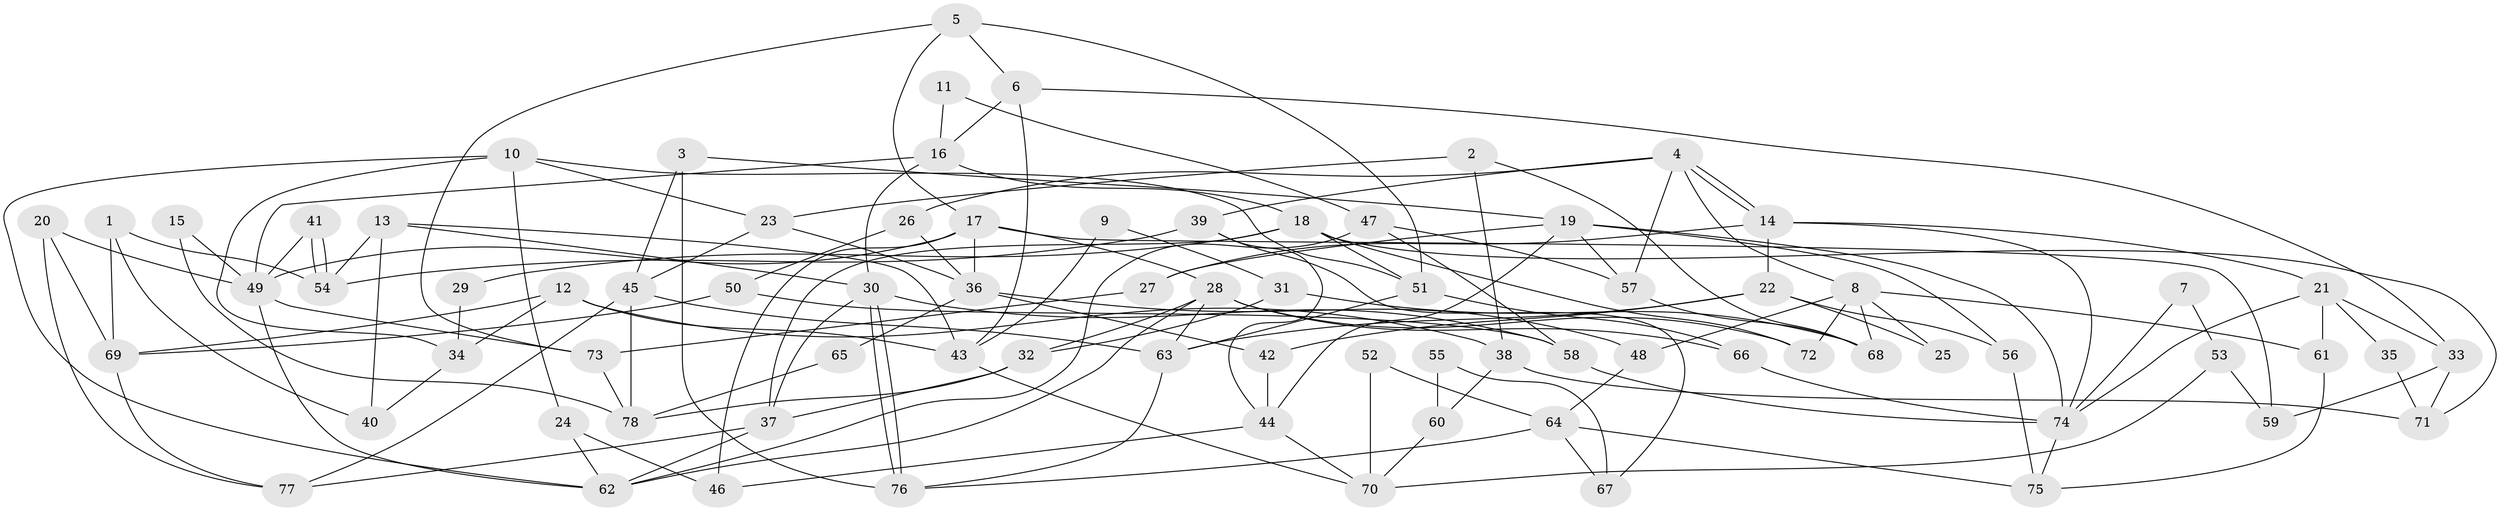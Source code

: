 // coarse degree distribution, {4: 0.15384615384615385, 6: 0.20512820512820512, 8: 0.05128205128205128, 2: 0.05128205128205128, 3: 0.15384615384615385, 7: 0.10256410256410256, 5: 0.23076923076923078, 9: 0.02564102564102564, 10: 0.02564102564102564}
// Generated by graph-tools (version 1.1) at 2025/37/03/04/25 23:37:09]
// undirected, 78 vertices, 156 edges
graph export_dot {
  node [color=gray90,style=filled];
  1;
  2;
  3;
  4;
  5;
  6;
  7;
  8;
  9;
  10;
  11;
  12;
  13;
  14;
  15;
  16;
  17;
  18;
  19;
  20;
  21;
  22;
  23;
  24;
  25;
  26;
  27;
  28;
  29;
  30;
  31;
  32;
  33;
  34;
  35;
  36;
  37;
  38;
  39;
  40;
  41;
  42;
  43;
  44;
  45;
  46;
  47;
  48;
  49;
  50;
  51;
  52;
  53;
  54;
  55;
  56;
  57;
  58;
  59;
  60;
  61;
  62;
  63;
  64;
  65;
  66;
  67;
  68;
  69;
  70;
  71;
  72;
  73;
  74;
  75;
  76;
  77;
  78;
  1 -- 54;
  1 -- 69;
  1 -- 40;
  2 -- 68;
  2 -- 23;
  2 -- 38;
  3 -- 19;
  3 -- 76;
  3 -- 45;
  4 -- 57;
  4 -- 14;
  4 -- 14;
  4 -- 8;
  4 -- 26;
  4 -- 39;
  5 -- 51;
  5 -- 73;
  5 -- 6;
  5 -- 17;
  6 -- 33;
  6 -- 16;
  6 -- 43;
  7 -- 53;
  7 -- 74;
  8 -- 72;
  8 -- 25;
  8 -- 48;
  8 -- 61;
  8 -- 68;
  9 -- 43;
  9 -- 31;
  10 -- 62;
  10 -- 24;
  10 -- 23;
  10 -- 34;
  10 -- 51;
  11 -- 16;
  11 -- 47;
  12 -- 34;
  12 -- 69;
  12 -- 38;
  12 -- 43;
  13 -- 30;
  13 -- 43;
  13 -- 40;
  13 -- 54;
  14 -- 74;
  14 -- 21;
  14 -- 22;
  14 -- 27;
  15 -- 49;
  15 -- 78;
  16 -- 30;
  16 -- 18;
  16 -- 49;
  17 -- 49;
  17 -- 28;
  17 -- 36;
  17 -- 46;
  17 -- 59;
  18 -- 51;
  18 -- 29;
  18 -- 37;
  18 -- 71;
  18 -- 72;
  19 -- 74;
  19 -- 44;
  19 -- 27;
  19 -- 56;
  19 -- 57;
  20 -- 49;
  20 -- 69;
  20 -- 77;
  21 -- 61;
  21 -- 33;
  21 -- 35;
  21 -- 74;
  22 -- 63;
  22 -- 25;
  22 -- 42;
  22 -- 56;
  23 -- 45;
  23 -- 36;
  24 -- 46;
  24 -- 62;
  26 -- 36;
  26 -- 50;
  27 -- 73;
  28 -- 63;
  28 -- 32;
  28 -- 62;
  28 -- 66;
  28 -- 72;
  29 -- 34;
  30 -- 76;
  30 -- 76;
  30 -- 37;
  30 -- 58;
  31 -- 32;
  31 -- 68;
  32 -- 37;
  32 -- 78;
  33 -- 71;
  33 -- 59;
  34 -- 40;
  35 -- 71;
  36 -- 42;
  36 -- 48;
  36 -- 65;
  37 -- 77;
  37 -- 62;
  38 -- 60;
  38 -- 71;
  39 -- 54;
  39 -- 44;
  39 -- 67;
  41 -- 54;
  41 -- 54;
  41 -- 49;
  42 -- 44;
  43 -- 70;
  44 -- 46;
  44 -- 70;
  45 -- 78;
  45 -- 63;
  45 -- 77;
  47 -- 62;
  47 -- 58;
  47 -- 57;
  48 -- 64;
  49 -- 62;
  49 -- 73;
  50 -- 58;
  50 -- 69;
  51 -- 66;
  51 -- 63;
  52 -- 64;
  52 -- 70;
  53 -- 70;
  53 -- 59;
  55 -- 67;
  55 -- 60;
  56 -- 75;
  57 -- 68;
  58 -- 74;
  60 -- 70;
  61 -- 75;
  63 -- 76;
  64 -- 76;
  64 -- 67;
  64 -- 75;
  65 -- 78;
  66 -- 74;
  69 -- 77;
  73 -- 78;
  74 -- 75;
}
